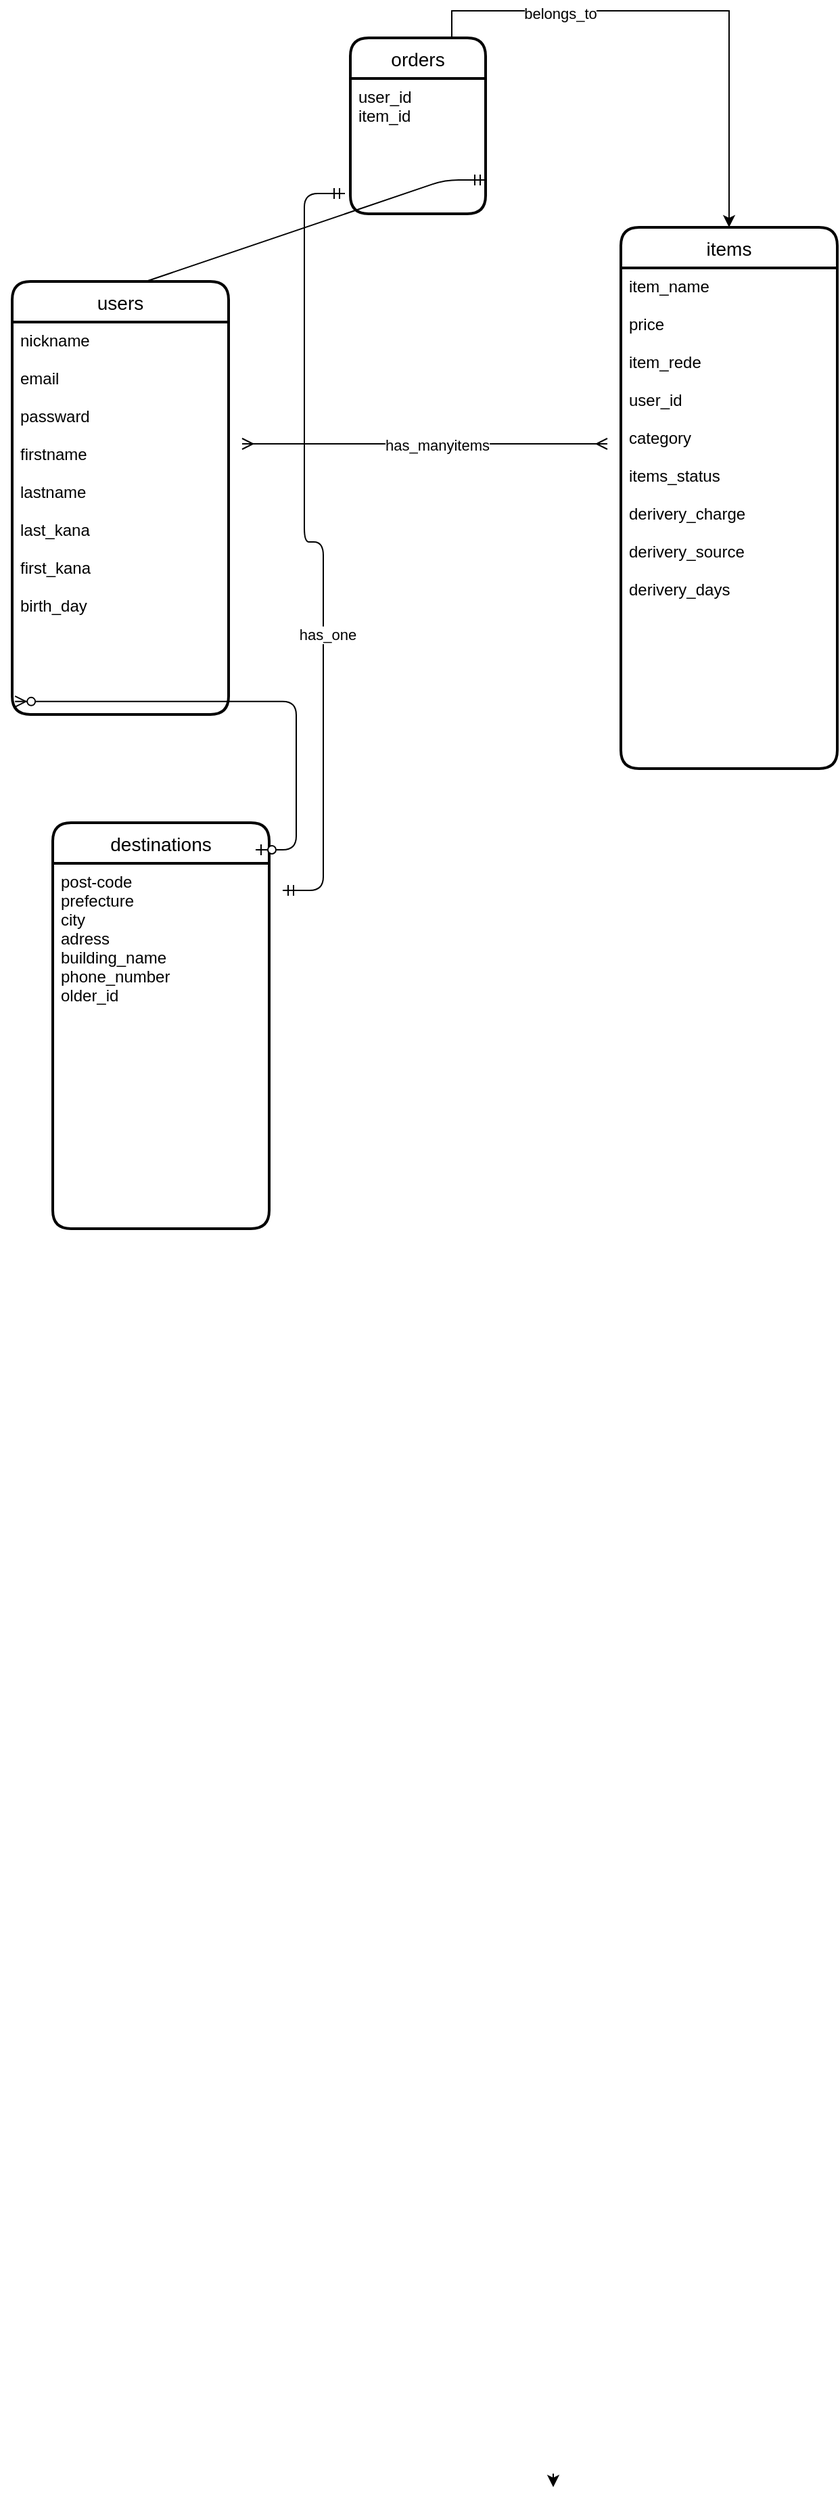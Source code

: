 <mxfile version="13.1.3">
    <diagram id="6hGFLwfOUW9BJ-s0fimq" name="Page-1">
        <mxGraphModel dx="381" dy="2919" grid="1" gridSize="10" guides="1" tooltips="1" connect="1" arrows="1" fold="1" page="1" pageScale="1" pageWidth="827" pageHeight="1169" math="0" shadow="0">
            <root>
                <mxCell id="0"/>
                <mxCell id="1" parent="0"/>
                <mxCell id="50" style="edgeStyle=orthogonalEdgeStyle;rounded=0;orthogonalLoop=1;jettySize=auto;html=1;fontFamily=Helvetica;" parent="1" edge="1">
                    <mxGeometry relative="1" as="geometry">
                        <mxPoint x="470" y="290" as="targetPoint"/>
                        <mxPoint x="470" y="280" as="sourcePoint"/>
                    </mxGeometry>
                </mxCell>
                <mxCell id="52" value="items" style="swimlane;childLayout=stackLayout;horizontal=1;startSize=30;horizontalStack=0;rounded=1;fontSize=14;fontStyle=0;strokeWidth=2;resizeParent=0;resizeLast=1;shadow=0;dashed=0;align=center;" parent="1" vertex="1">
                    <mxGeometry x="520" y="-1380" width="160" height="400" as="geometry"/>
                </mxCell>
                <mxCell id="53" value="item_name&#10;&#10;price&#10;&#10;item_rede&#10;&#10;user_id&#10;&#10;category&#10;&#10;items_status&#10;&#10;derivery_charge&#10;&#10;derivery_source&#10;&#10;derivery_days&#10;&#10;" style="align=left;strokeColor=none;fillColor=none;spacingLeft=4;fontSize=12;verticalAlign=top;resizable=0;rotatable=0;part=1;" parent="52" vertex="1">
                    <mxGeometry y="30" width="160" height="370" as="geometry"/>
                </mxCell>
                <mxCell id="55" value="destinations" style="swimlane;childLayout=stackLayout;horizontal=1;startSize=30;horizontalStack=0;rounded=1;fontSize=14;fontStyle=0;strokeWidth=2;resizeParent=0;resizeLast=1;shadow=0;dashed=0;align=center;labelBackgroundColor=none;" parent="1" vertex="1">
                    <mxGeometry x="100" y="-940" width="160" height="300" as="geometry"/>
                </mxCell>
                <mxCell id="56" value="post-code&#10;prefecture&#10;city&#10;adress&#10;building_name&#10;phone_number&#10;older_id" style="align=left;strokeColor=none;fillColor=none;spacingLeft=4;fontSize=12;verticalAlign=top;resizable=0;rotatable=0;part=1;" parent="55" vertex="1">
                    <mxGeometry y="30" width="160" height="270" as="geometry"/>
                </mxCell>
                <mxCell id="65" value="" style="edgeStyle=entityRelationEdgeStyle;fontSize=12;html=1;endArrow=ERzeroToMany;startArrow=ERzeroToOne;entryX=0.013;entryY=0.967;entryDx=0;entryDy=0;entryPerimeter=0;" parent="1" target="47" edge="1">
                    <mxGeometry width="100" height="100" relative="1" as="geometry">
                        <mxPoint x="250" y="-920" as="sourcePoint"/>
                        <mxPoint x="350" y="-1020" as="targetPoint"/>
                    </mxGeometry>
                </mxCell>
                <mxCell id="72" value="" style="edgeStyle=entityRelationEdgeStyle;fontSize=12;html=1;endArrow=ERmany;startArrow=ERmany;" parent="1" edge="1">
                    <mxGeometry width="100" height="100" relative="1" as="geometry">
                        <mxPoint x="240" y="-1220" as="sourcePoint"/>
                        <mxPoint x="510" y="-1220" as="targetPoint"/>
                    </mxGeometry>
                </mxCell>
                <mxCell id="94" value="has_manyitems" style="edgeLabel;html=1;align=center;verticalAlign=middle;resizable=0;points=[];" connectable="0" vertex="1" parent="72">
                    <mxGeometry x="0.067" y="-1" relative="1" as="geometry">
                        <mxPoint as="offset"/>
                    </mxGeometry>
                </mxCell>
                <mxCell id="81" value="" style="edgeStyle=entityRelationEdgeStyle;fontSize=12;html=1;endArrow=ERmandOne;startArrow=ERmandOne;entryX=0;entryY=0.073;entryDx=0;entryDy=0;entryPerimeter=0;exitX=1;exitY=0.75;exitDx=0;exitDy=0;" parent="1" source="79" target="46" edge="1">
                    <mxGeometry width="100" height="100" relative="1" as="geometry">
                        <mxPoint x="170" y="-1450" as="sourcePoint"/>
                        <mxPoint x="270" y="-1550" as="targetPoint"/>
                    </mxGeometry>
                </mxCell>
                <mxCell id="46" value="users" style="swimlane;childLayout=stackLayout;horizontal=1;startSize=30;horizontalStack=0;rounded=1;fontSize=14;fontStyle=0;strokeWidth=2;resizeParent=0;resizeLast=1;shadow=0;dashed=0;align=center;labelBackgroundColor=none;" parent="1" vertex="1">
                    <mxGeometry x="70" y="-1340" width="160" height="320" as="geometry"/>
                </mxCell>
                <mxCell id="47" value="nickname&#10;&#10;email&#10;&#10;passward&#10;&#10;firstname&#10;&#10;lastname&#10;&#10;last_kana&#10;&#10;first_kana&#10;&#10;birth_day&#10;&#10;" style="align=left;strokeColor=none;fillColor=none;spacingLeft=4;fontSize=12;verticalAlign=top;resizable=0;rotatable=0;part=1;" parent="46" vertex="1">
                    <mxGeometry y="30" width="160" height="290" as="geometry"/>
                </mxCell>
                <mxCell id="88" style="edgeStyle=orthogonalEdgeStyle;rounded=0;orthogonalLoop=1;jettySize=auto;html=1;exitX=0.75;exitY=0;exitDx=0;exitDy=0;" edge="1" parent="1" source="78" target="52">
                    <mxGeometry relative="1" as="geometry"/>
                </mxCell>
                <mxCell id="89" value="belongs_to" style="edgeLabel;html=1;align=center;verticalAlign=middle;resizable=0;points=[];" connectable="0" vertex="1" parent="88">
                    <mxGeometry x="-0.484" y="-2" relative="1" as="geometry">
                        <mxPoint as="offset"/>
                    </mxGeometry>
                </mxCell>
                <mxCell id="78" value="orders" style="swimlane;childLayout=stackLayout;horizontal=1;startSize=30;horizontalStack=0;rounded=1;fontSize=14;fontStyle=0;strokeWidth=2;resizeParent=0;resizeLast=1;shadow=0;dashed=0;align=center;" parent="1" vertex="1">
                    <mxGeometry x="320" y="-1520" width="100" height="130" as="geometry"/>
                </mxCell>
                <mxCell id="79" value="user_id&#10;item_id" style="align=left;strokeColor=none;fillColor=none;spacingLeft=4;fontSize=12;verticalAlign=top;resizable=0;rotatable=0;part=1;" parent="78" vertex="1">
                    <mxGeometry y="30" width="100" height="100" as="geometry"/>
                </mxCell>
                <mxCell id="92" value="" style="edgeStyle=entityRelationEdgeStyle;fontSize=12;html=1;endArrow=ERmandOne;startArrow=ERmandOne;entryX=-0.04;entryY=0.85;entryDx=0;entryDy=0;entryPerimeter=0;" edge="1" parent="1" target="79">
                    <mxGeometry width="100" height="100" relative="1" as="geometry">
                        <mxPoint x="270" y="-890" as="sourcePoint"/>
                        <mxPoint x="430" y="-1270" as="targetPoint"/>
                    </mxGeometry>
                </mxCell>
                <mxCell id="93" value="has_one&lt;br&gt;" style="edgeLabel;html=1;align=center;verticalAlign=middle;resizable=0;points=[];" connectable="0" vertex="1" parent="92">
                    <mxGeometry x="-0.256" y="-3" relative="1" as="geometry">
                        <mxPoint as="offset"/>
                    </mxGeometry>
                </mxCell>
            </root>
        </mxGraphModel>
    </diagram>
</mxfile>